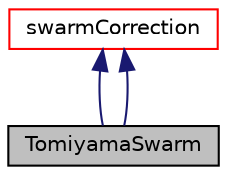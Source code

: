 digraph "TomiyamaSwarm"
{
  bgcolor="transparent";
  edge [fontname="Helvetica",fontsize="10",labelfontname="Helvetica",labelfontsize="10"];
  node [fontname="Helvetica",fontsize="10",shape=record];
  Node2 [label="TomiyamaSwarm",height=0.2,width=0.4,color="black", fillcolor="grey75", style="filled", fontcolor="black"];
  Node3 -> Node2 [dir="back",color="midnightblue",fontsize="10",style="solid",fontname="Helvetica"];
  Node3 [label="swarmCorrection",height=0.2,width=0.4,color="red",URL="$a02508.html"];
  Node3 -> Node2 [dir="back",color="midnightblue",fontsize="10",style="solid",fontname="Helvetica"];
}
